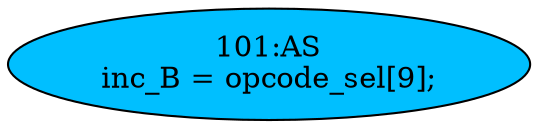 strict digraph "" {
	node [label="\N"];
	"101:AS"	 [ast="<pyverilog.vparser.ast.Assign object at 0x7f7a879f8fd0>",
		def_var="['inc_B']",
		fillcolor=deepskyblue,
		label="101:AS
inc_B = opcode_sel[9];",
		statements="[]",
		style=filled,
		typ=Assign,
		use_var="['opcode_sel']"];
}
